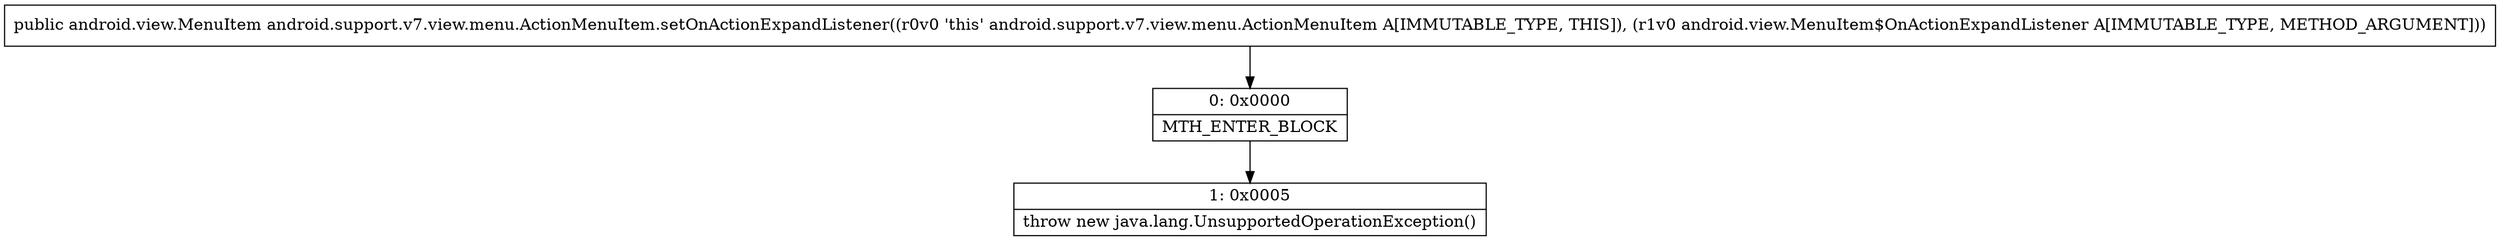 digraph "CFG forandroid.support.v7.view.menu.ActionMenuItem.setOnActionExpandListener(Landroid\/view\/MenuItem$OnActionExpandListener;)Landroid\/view\/MenuItem;" {
Node_0 [shape=record,label="{0\:\ 0x0000|MTH_ENTER_BLOCK\l}"];
Node_1 [shape=record,label="{1\:\ 0x0005|throw new java.lang.UnsupportedOperationException()\l}"];
MethodNode[shape=record,label="{public android.view.MenuItem android.support.v7.view.menu.ActionMenuItem.setOnActionExpandListener((r0v0 'this' android.support.v7.view.menu.ActionMenuItem A[IMMUTABLE_TYPE, THIS]), (r1v0 android.view.MenuItem$OnActionExpandListener A[IMMUTABLE_TYPE, METHOD_ARGUMENT])) }"];
MethodNode -> Node_0;
Node_0 -> Node_1;
}

